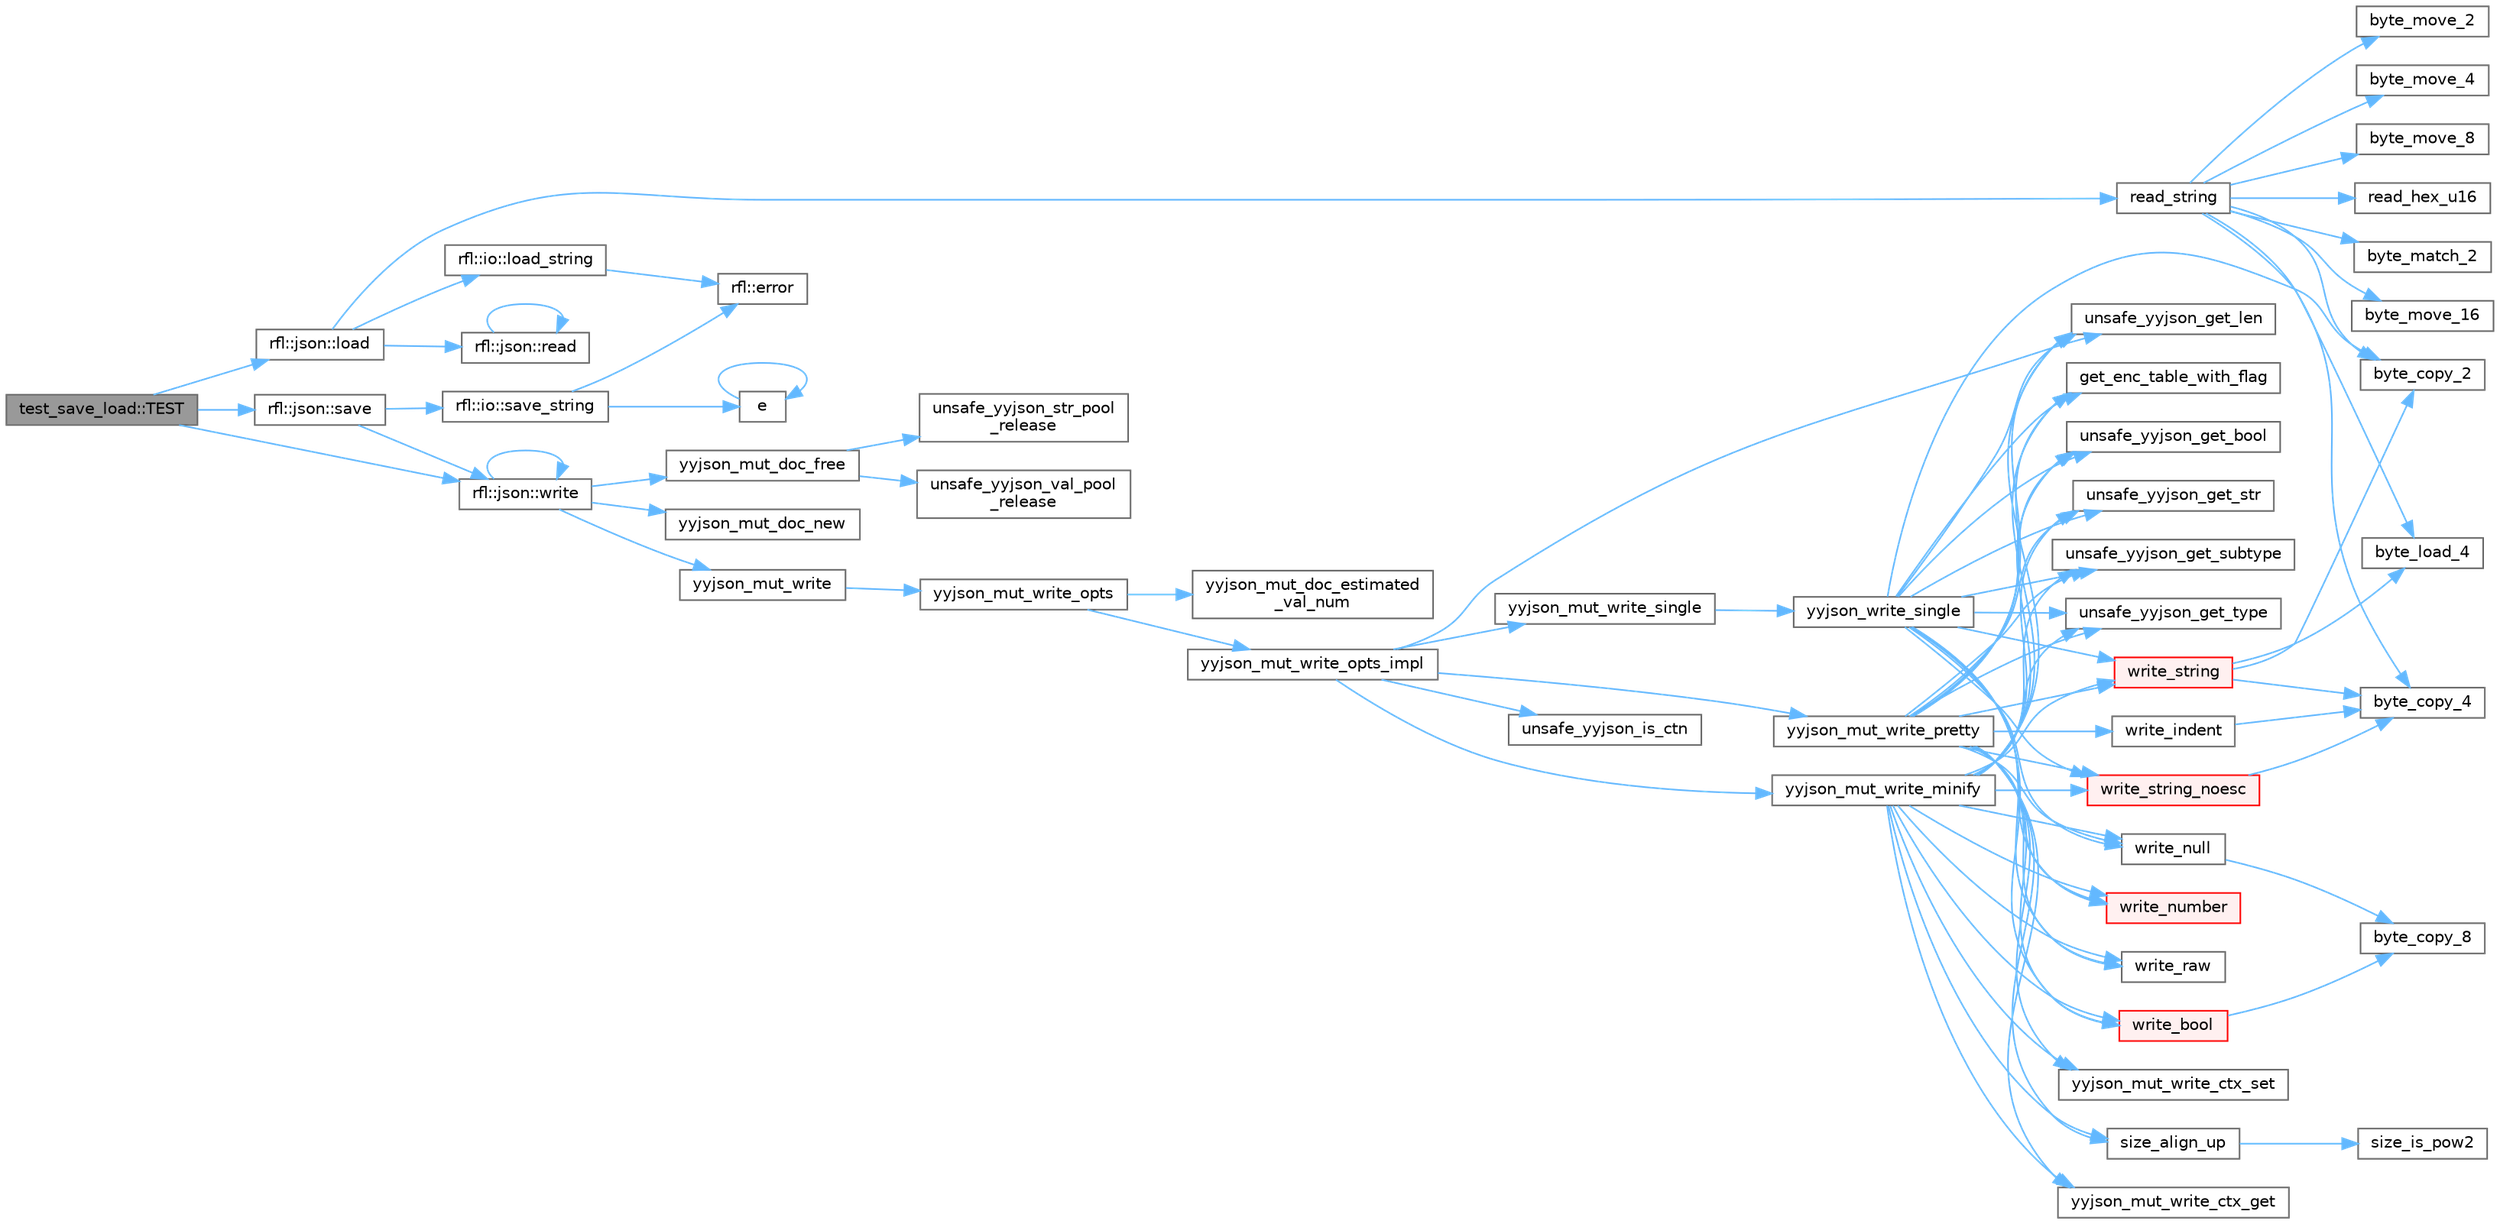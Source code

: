 digraph "test_save_load::TEST"
{
 // LATEX_PDF_SIZE
  bgcolor="transparent";
  edge [fontname=Helvetica,fontsize=10,labelfontname=Helvetica,labelfontsize=10];
  node [fontname=Helvetica,fontsize=10,shape=box,height=0.2,width=0.4];
  rankdir="LR";
  Node1 [id="Node000001",label="test_save_load::TEST",height=0.2,width=0.4,color="gray40", fillcolor="grey60", style="filled", fontcolor="black",tooltip=" "];
  Node1 -> Node2 [id="edge90_Node000001_Node000002",color="steelblue1",style="solid",tooltip=" "];
  Node2 [id="Node000002",label="rfl::json::load",height=0.2,width=0.4,color="grey40", fillcolor="white", style="filled",URL="$namespacerfl_1_1json.html#ad44cd984a06c20921fc621d115e17cab",tooltip=" "];
  Node2 -> Node3 [id="edge91_Node000002_Node000003",color="steelblue1",style="solid",tooltip=" "];
  Node3 [id="Node000003",label="rfl::io::load_string",height=0.2,width=0.4,color="grey40", fillcolor="white", style="filled",URL="$namespacerfl_1_1io.html#abef8f6773d8fd7258ba35772521c371a",tooltip=" "];
  Node3 -> Node4 [id="edge92_Node000003_Node000004",color="steelblue1",style="solid",tooltip=" "];
  Node4 [id="Node000004",label="rfl::error",height=0.2,width=0.4,color="grey40", fillcolor="white", style="filled",URL="$namespacerfl.html#a6625864c6c297dfdc3d3c3ee3181dd8c",tooltip="Shorthand for unexpected error."];
  Node2 -> Node5 [id="edge93_Node000002_Node000005",color="steelblue1",style="solid",tooltip=" "];
  Node5 [id="Node000005",label="rfl::json::read",height=0.2,width=0.4,color="grey40", fillcolor="white", style="filled",URL="$namespacerfl_1_1json.html#a905573518eca04a9c269d1bb32de7dd1",tooltip="Parses an object from a JSON var."];
  Node5 -> Node5 [id="edge94_Node000005_Node000005",color="steelblue1",style="solid",tooltip=" "];
  Node2 -> Node6 [id="edge95_Node000002_Node000006",color="steelblue1",style="solid",tooltip=" "];
  Node6 [id="Node000006",label="read_string",height=0.2,width=0.4,color="grey40", fillcolor="white", style="filled",URL="$yyjson_8c.html#a804945ea7ab88a55f6c71afe2ef28508",tooltip=" "];
  Node6 -> Node7 [id="edge96_Node000006_Node000007",color="steelblue1",style="solid",tooltip=" "];
  Node7 [id="Node000007",label="byte_copy_2",height=0.2,width=0.4,color="grey40", fillcolor="white", style="filled",URL="$yyjson_8c.html#ac6a11726824f52b6413a67488f5a3152",tooltip=" "];
  Node6 -> Node8 [id="edge97_Node000006_Node000008",color="steelblue1",style="solid",tooltip=" "];
  Node8 [id="Node000008",label="byte_copy_4",height=0.2,width=0.4,color="grey40", fillcolor="white", style="filled",URL="$yyjson_8c.html#a98219967baeab34ab615b4ccda0df146",tooltip=" "];
  Node6 -> Node9 [id="edge98_Node000006_Node000009",color="steelblue1",style="solid",tooltip=" "];
  Node9 [id="Node000009",label="byte_load_4",height=0.2,width=0.4,color="grey40", fillcolor="white", style="filled",URL="$yyjson_8c.html#a87c460a03bebacd0dcdad97440488c2b",tooltip=" "];
  Node6 -> Node10 [id="edge99_Node000006_Node000010",color="steelblue1",style="solid",tooltip=" "];
  Node10 [id="Node000010",label="byte_match_2",height=0.2,width=0.4,color="grey40", fillcolor="white", style="filled",URL="$yyjson_8c.html#a3a0b543ccc96758e3d9632773ab82632",tooltip=" "];
  Node6 -> Node11 [id="edge100_Node000006_Node000011",color="steelblue1",style="solid",tooltip=" "];
  Node11 [id="Node000011",label="byte_move_16",height=0.2,width=0.4,color="grey40", fillcolor="white", style="filled",URL="$yyjson_8c.html#a133d71145abef5ab727e5d3bc7d7d3cc",tooltip=" "];
  Node6 -> Node12 [id="edge101_Node000006_Node000012",color="steelblue1",style="solid",tooltip=" "];
  Node12 [id="Node000012",label="byte_move_2",height=0.2,width=0.4,color="grey40", fillcolor="white", style="filled",URL="$yyjson_8c.html#a937b93922fffb9ba4853a8c20954aa5b",tooltip=" "];
  Node6 -> Node13 [id="edge102_Node000006_Node000013",color="steelblue1",style="solid",tooltip=" "];
  Node13 [id="Node000013",label="byte_move_4",height=0.2,width=0.4,color="grey40", fillcolor="white", style="filled",URL="$yyjson_8c.html#aa5ca17990694a6718874be6817b38ed4",tooltip=" "];
  Node6 -> Node14 [id="edge103_Node000006_Node000014",color="steelblue1",style="solid",tooltip=" "];
  Node14 [id="Node000014",label="byte_move_8",height=0.2,width=0.4,color="grey40", fillcolor="white", style="filled",URL="$yyjson_8c.html#a358fd32f651a73a41814fb2229dae049",tooltip=" "];
  Node6 -> Node15 [id="edge104_Node000006_Node000015",color="steelblue1",style="solid",tooltip=" "];
  Node15 [id="Node000015",label="read_hex_u16",height=0.2,width=0.4,color="grey40", fillcolor="white", style="filled",URL="$yyjson_8c.html#add45e53bf46ccf2467cc535d9bd89717",tooltip=" "];
  Node1 -> Node16 [id="edge105_Node000001_Node000016",color="steelblue1",style="solid",tooltip=" "];
  Node16 [id="Node000016",label="rfl::json::save",height=0.2,width=0.4,color="grey40", fillcolor="white", style="filled",URL="$namespacerfl_1_1json.html#aadb7352d9492402d6826913b638a8b67",tooltip=" "];
  Node16 -> Node17 [id="edge106_Node000016_Node000017",color="steelblue1",style="solid",tooltip=" "];
  Node17 [id="Node000017",label="rfl::io::save_string",height=0.2,width=0.4,color="grey40", fillcolor="white", style="filled",URL="$namespacerfl_1_1io.html#a797ebb1c100dbc0ff9a2947c369489ec",tooltip=" "];
  Node17 -> Node18 [id="edge107_Node000017_Node000018",color="steelblue1",style="solid",tooltip=" "];
  Node18 [id="Node000018",label="e",height=0.2,width=0.4,color="grey40", fillcolor="white", style="filled",URL="$_cwise__array__power__array_8cpp.html#a9cb86ff854760bf91a154f2724a9101d",tooltip=" "];
  Node18 -> Node18 [id="edge108_Node000018_Node000018",color="steelblue1",style="solid",tooltip=" "];
  Node17 -> Node4 [id="edge109_Node000017_Node000004",color="steelblue1",style="solid",tooltip=" "];
  Node16 -> Node19 [id="edge110_Node000016_Node000019",color="steelblue1",style="solid",tooltip=" "];
  Node19 [id="Node000019",label="rfl::json::write",height=0.2,width=0.4,color="grey40", fillcolor="white", style="filled",URL="$namespacerfl_1_1json.html#af39a23539424555b8c970d12a58e547f",tooltip="Returns a JSON string."];
  Node19 -> Node19 [id="edge111_Node000019_Node000019",color="steelblue1",style="solid",tooltip=" "];
  Node19 -> Node20 [id="edge112_Node000019_Node000020",color="steelblue1",style="solid",tooltip=" "];
  Node20 [id="Node000020",label="yyjson_mut_doc_free",height=0.2,width=0.4,color="grey40", fillcolor="white", style="filled",URL="$yyjson_8c.html#a473b53dd223f25a117a6fe3b543bfdb1",tooltip=" "];
  Node20 -> Node21 [id="edge113_Node000020_Node000021",color="steelblue1",style="solid",tooltip=" "];
  Node21 [id="Node000021",label="unsafe_yyjson_str_pool\l_release",height=0.2,width=0.4,color="grey40", fillcolor="white", style="filled",URL="$yyjson_8c.html#a68827985804124f8d26d256b07877cf9",tooltip=" "];
  Node20 -> Node22 [id="edge114_Node000020_Node000022",color="steelblue1",style="solid",tooltip=" "];
  Node22 [id="Node000022",label="unsafe_yyjson_val_pool\l_release",height=0.2,width=0.4,color="grey40", fillcolor="white", style="filled",URL="$yyjson_8c.html#a423ab190d8ce947af71ff1a45ab76805",tooltip=" "];
  Node19 -> Node23 [id="edge115_Node000019_Node000023",color="steelblue1",style="solid",tooltip=" "];
  Node23 [id="Node000023",label="yyjson_mut_doc_new",height=0.2,width=0.4,color="grey40", fillcolor="white", style="filled",URL="$yyjson_8c.html#a94a8c1c5f4e47e11e268d7f4c0e4cb1a",tooltip=" "];
  Node19 -> Node24 [id="edge116_Node000019_Node000024",color="steelblue1",style="solid",tooltip=" "];
  Node24 [id="Node000024",label="yyjson_mut_write",height=0.2,width=0.4,color="grey40", fillcolor="white", style="filled",URL="$yyjson_8h.html#a881e2ee3f487385810829df8bc675f1f",tooltip=" "];
  Node24 -> Node25 [id="edge117_Node000024_Node000025",color="steelblue1",style="solid",tooltip=" "];
  Node25 [id="Node000025",label="yyjson_mut_write_opts",height=0.2,width=0.4,color="grey40", fillcolor="white", style="filled",URL="$yyjson_8c.html#a43932e149602ddfcd9257648ea36e553",tooltip=" "];
  Node25 -> Node26 [id="edge118_Node000025_Node000026",color="steelblue1",style="solid",tooltip=" "];
  Node26 [id="Node000026",label="yyjson_mut_doc_estimated\l_val_num",height=0.2,width=0.4,color="grey40", fillcolor="white", style="filled",URL="$yyjson_8c.html#ac9cfbe501c1317baf92c53571c7333ee",tooltip=" "];
  Node25 -> Node27 [id="edge119_Node000025_Node000027",color="steelblue1",style="solid",tooltip=" "];
  Node27 [id="Node000027",label="yyjson_mut_write_opts_impl",height=0.2,width=0.4,color="grey40", fillcolor="white", style="filled",URL="$yyjson_8c.html#a9419498fed912dda63693d15ff91c74c",tooltip=" "];
  Node27 -> Node28 [id="edge120_Node000027_Node000028",color="steelblue1",style="solid",tooltip=" "];
  Node28 [id="Node000028",label="unsafe_yyjson_get_len",height=0.2,width=0.4,color="grey40", fillcolor="white", style="filled",URL="$yyjson_8h.html#a445bf8a7f9981e4797bf95db944ddf8f",tooltip=" "];
  Node27 -> Node29 [id="edge121_Node000027_Node000029",color="steelblue1",style="solid",tooltip=" "];
  Node29 [id="Node000029",label="unsafe_yyjson_is_ctn",height=0.2,width=0.4,color="grey40", fillcolor="white", style="filled",URL="$yyjson_8h.html#afe1e8995e63d29297d569c4a848bf5a2",tooltip=" "];
  Node27 -> Node30 [id="edge122_Node000027_Node000030",color="steelblue1",style="solid",tooltip=" "];
  Node30 [id="Node000030",label="yyjson_mut_write_minify",height=0.2,width=0.4,color="grey40", fillcolor="white", style="filled",URL="$yyjson_8c.html#a41b0f7caeaed5e6075fdbad6e37daa44",tooltip=" "];
  Node30 -> Node31 [id="edge123_Node000030_Node000031",color="steelblue1",style="solid",tooltip=" "];
  Node31 [id="Node000031",label="get_enc_table_with_flag",height=0.2,width=0.4,color="grey40", fillcolor="white", style="filled",URL="$yyjson_8c.html#a4b810e39a1c70f479ea48f4b6be239b0",tooltip=" "];
  Node30 -> Node32 [id="edge124_Node000030_Node000032",color="steelblue1",style="solid",tooltip=" "];
  Node32 [id="Node000032",label="size_align_up",height=0.2,width=0.4,color="grey40", fillcolor="white", style="filled",URL="$yyjson_8c.html#aee0ecba3f0e01a145a4bd084c40b53b6",tooltip=" "];
  Node32 -> Node33 [id="edge125_Node000032_Node000033",color="steelblue1",style="solid",tooltip=" "];
  Node33 [id="Node000033",label="size_is_pow2",height=0.2,width=0.4,color="grey40", fillcolor="white", style="filled",URL="$yyjson_8c.html#a9c435a75a5fc566d5382ba2646704a18",tooltip=" "];
  Node30 -> Node34 [id="edge126_Node000030_Node000034",color="steelblue1",style="solid",tooltip=" "];
  Node34 [id="Node000034",label="unsafe_yyjson_get_bool",height=0.2,width=0.4,color="grey40", fillcolor="white", style="filled",URL="$yyjson_8h.html#a3ef8c1e13a7f67eead2d945125769f90",tooltip=" "];
  Node30 -> Node28 [id="edge127_Node000030_Node000028",color="steelblue1",style="solid",tooltip=" "];
  Node30 -> Node35 [id="edge128_Node000030_Node000035",color="steelblue1",style="solid",tooltip=" "];
  Node35 [id="Node000035",label="unsafe_yyjson_get_str",height=0.2,width=0.4,color="grey40", fillcolor="white", style="filled",URL="$yyjson_8h.html#a879b3c14194afd5b60d663640998c020",tooltip=" "];
  Node30 -> Node36 [id="edge129_Node000030_Node000036",color="steelblue1",style="solid",tooltip=" "];
  Node36 [id="Node000036",label="unsafe_yyjson_get_subtype",height=0.2,width=0.4,color="grey40", fillcolor="white", style="filled",URL="$yyjson_8h.html#a735848e46f26bfe3dfb333c7f890205e",tooltip=" "];
  Node30 -> Node37 [id="edge130_Node000030_Node000037",color="steelblue1",style="solid",tooltip=" "];
  Node37 [id="Node000037",label="unsafe_yyjson_get_type",height=0.2,width=0.4,color="grey40", fillcolor="white", style="filled",URL="$yyjson_8h.html#a25aa2b2a33dccb9af7da4576b3cbe6ab",tooltip=" "];
  Node30 -> Node38 [id="edge131_Node000030_Node000038",color="steelblue1",style="solid",tooltip=" "];
  Node38 [id="Node000038",label="write_bool",height=0.2,width=0.4,color="red", fillcolor="#FFF0F0", style="filled",URL="$yyjson_8c.html#a8f48aafc5963521f3da75e2448f0d084",tooltip=" "];
  Node38 -> Node39 [id="edge132_Node000038_Node000039",color="steelblue1",style="solid",tooltip=" "];
  Node39 [id="Node000039",label="byte_copy_8",height=0.2,width=0.4,color="grey40", fillcolor="white", style="filled",URL="$yyjson_8c.html#a03dd49c937c12d9a85deaac184d25eb9",tooltip=" "];
  Node30 -> Node41 [id="edge133_Node000030_Node000041",color="steelblue1",style="solid",tooltip=" "];
  Node41 [id="Node000041",label="write_null",height=0.2,width=0.4,color="grey40", fillcolor="white", style="filled",URL="$yyjson_8c.html#a9ab2502373a7c2ad7decc10b76c47043",tooltip=" "];
  Node41 -> Node39 [id="edge134_Node000041_Node000039",color="steelblue1",style="solid",tooltip=" "];
  Node30 -> Node42 [id="edge135_Node000030_Node000042",color="steelblue1",style="solid",tooltip=" "];
  Node42 [id="Node000042",label="write_number",height=0.2,width=0.4,color="red", fillcolor="#FFF0F0", style="filled",URL="$yyjson_8c.html#a7a6eb98c82d060a1b4b1b25ae9169770",tooltip=" "];
  Node30 -> Node84 [id="edge136_Node000030_Node000084",color="steelblue1",style="solid",tooltip=" "];
  Node84 [id="Node000084",label="write_raw",height=0.2,width=0.4,color="grey40", fillcolor="white", style="filled",URL="$yyjson_8c.html#a595a43099038f73ab0af2b4209b1f0fd",tooltip=" "];
  Node30 -> Node85 [id="edge137_Node000030_Node000085",color="steelblue1",style="solid",tooltip=" "];
  Node85 [id="Node000085",label="write_string",height=0.2,width=0.4,color="red", fillcolor="#FFF0F0", style="filled",URL="$yyjson_8c.html#a1aadf662e6fc22a6419db27146e38472",tooltip=" "];
  Node85 -> Node7 [id="edge138_Node000085_Node000007",color="steelblue1",style="solid",tooltip=" "];
  Node85 -> Node8 [id="edge139_Node000085_Node000008",color="steelblue1",style="solid",tooltip=" "];
  Node85 -> Node9 [id="edge140_Node000085_Node000009",color="steelblue1",style="solid",tooltip=" "];
  Node30 -> Node89 [id="edge141_Node000030_Node000089",color="steelblue1",style="solid",tooltip=" "];
  Node89 [id="Node000089",label="write_string_noesc",height=0.2,width=0.4,color="red", fillcolor="#FFF0F0", style="filled",URL="$yyjson_8c.html#ab1d27351bed7d1f6f632f75dcf9846de",tooltip=" "];
  Node89 -> Node8 [id="edge142_Node000089_Node000008",color="steelblue1",style="solid",tooltip=" "];
  Node30 -> Node90 [id="edge143_Node000030_Node000090",color="steelblue1",style="solid",tooltip=" "];
  Node90 [id="Node000090",label="yyjson_mut_write_ctx_get",height=0.2,width=0.4,color="grey40", fillcolor="white", style="filled",URL="$yyjson_8c.html#a7330d6789bda008b50a3a964e17629c4",tooltip=" "];
  Node30 -> Node91 [id="edge144_Node000030_Node000091",color="steelblue1",style="solid",tooltip=" "];
  Node91 [id="Node000091",label="yyjson_mut_write_ctx_set",height=0.2,width=0.4,color="grey40", fillcolor="white", style="filled",URL="$yyjson_8c.html#ad170c12cec69275d5f79d760bd3b1a0a",tooltip=" "];
  Node27 -> Node92 [id="edge145_Node000027_Node000092",color="steelblue1",style="solid",tooltip=" "];
  Node92 [id="Node000092",label="yyjson_mut_write_pretty",height=0.2,width=0.4,color="grey40", fillcolor="white", style="filled",URL="$yyjson_8c.html#a5bd41dfbb867b6521e1f7571f3615b0f",tooltip=" "];
  Node92 -> Node31 [id="edge146_Node000092_Node000031",color="steelblue1",style="solid",tooltip=" "];
  Node92 -> Node32 [id="edge147_Node000092_Node000032",color="steelblue1",style="solid",tooltip=" "];
  Node92 -> Node34 [id="edge148_Node000092_Node000034",color="steelblue1",style="solid",tooltip=" "];
  Node92 -> Node28 [id="edge149_Node000092_Node000028",color="steelblue1",style="solid",tooltip=" "];
  Node92 -> Node35 [id="edge150_Node000092_Node000035",color="steelblue1",style="solid",tooltip=" "];
  Node92 -> Node36 [id="edge151_Node000092_Node000036",color="steelblue1",style="solid",tooltip=" "];
  Node92 -> Node37 [id="edge152_Node000092_Node000037",color="steelblue1",style="solid",tooltip=" "];
  Node92 -> Node38 [id="edge153_Node000092_Node000038",color="steelblue1",style="solid",tooltip=" "];
  Node92 -> Node93 [id="edge154_Node000092_Node000093",color="steelblue1",style="solid",tooltip=" "];
  Node93 [id="Node000093",label="write_indent",height=0.2,width=0.4,color="grey40", fillcolor="white", style="filled",URL="$yyjson_8c.html#ac6e21689f9ccf3981672a321d7d02e47",tooltip=" "];
  Node93 -> Node8 [id="edge155_Node000093_Node000008",color="steelblue1",style="solid",tooltip=" "];
  Node92 -> Node41 [id="edge156_Node000092_Node000041",color="steelblue1",style="solid",tooltip=" "];
  Node92 -> Node42 [id="edge157_Node000092_Node000042",color="steelblue1",style="solid",tooltip=" "];
  Node92 -> Node84 [id="edge158_Node000092_Node000084",color="steelblue1",style="solid",tooltip=" "];
  Node92 -> Node85 [id="edge159_Node000092_Node000085",color="steelblue1",style="solid",tooltip=" "];
  Node92 -> Node89 [id="edge160_Node000092_Node000089",color="steelblue1",style="solid",tooltip=" "];
  Node92 -> Node90 [id="edge161_Node000092_Node000090",color="steelblue1",style="solid",tooltip=" "];
  Node92 -> Node91 [id="edge162_Node000092_Node000091",color="steelblue1",style="solid",tooltip=" "];
  Node27 -> Node94 [id="edge163_Node000027_Node000094",color="steelblue1",style="solid",tooltip=" "];
  Node94 [id="Node000094",label="yyjson_mut_write_single",height=0.2,width=0.4,color="grey40", fillcolor="white", style="filled",URL="$yyjson_8c.html#a6453eece4aede41c7d909075ad2980e0",tooltip=" "];
  Node94 -> Node95 [id="edge164_Node000094_Node000095",color="steelblue1",style="solid",tooltip=" "];
  Node95 [id="Node000095",label="yyjson_write_single",height=0.2,width=0.4,color="grey40", fillcolor="white", style="filled",URL="$yyjson_8c.html#a083e9d39ef4daa8ddc5c6474ccf5e468",tooltip=" "];
  Node95 -> Node7 [id="edge165_Node000095_Node000007",color="steelblue1",style="solid",tooltip=" "];
  Node95 -> Node31 [id="edge166_Node000095_Node000031",color="steelblue1",style="solid",tooltip=" "];
  Node95 -> Node34 [id="edge167_Node000095_Node000034",color="steelblue1",style="solid",tooltip=" "];
  Node95 -> Node28 [id="edge168_Node000095_Node000028",color="steelblue1",style="solid",tooltip=" "];
  Node95 -> Node35 [id="edge169_Node000095_Node000035",color="steelblue1",style="solid",tooltip=" "];
  Node95 -> Node36 [id="edge170_Node000095_Node000036",color="steelblue1",style="solid",tooltip=" "];
  Node95 -> Node37 [id="edge171_Node000095_Node000037",color="steelblue1",style="solid",tooltip=" "];
  Node95 -> Node38 [id="edge172_Node000095_Node000038",color="steelblue1",style="solid",tooltip=" "];
  Node95 -> Node41 [id="edge173_Node000095_Node000041",color="steelblue1",style="solid",tooltip=" "];
  Node95 -> Node42 [id="edge174_Node000095_Node000042",color="steelblue1",style="solid",tooltip=" "];
  Node95 -> Node84 [id="edge175_Node000095_Node000084",color="steelblue1",style="solid",tooltip=" "];
  Node95 -> Node85 [id="edge176_Node000095_Node000085",color="steelblue1",style="solid",tooltip=" "];
  Node95 -> Node89 [id="edge177_Node000095_Node000089",color="steelblue1",style="solid",tooltip=" "];
  Node1 -> Node19 [id="edge178_Node000001_Node000019",color="steelblue1",style="solid",tooltip=" "];
}
